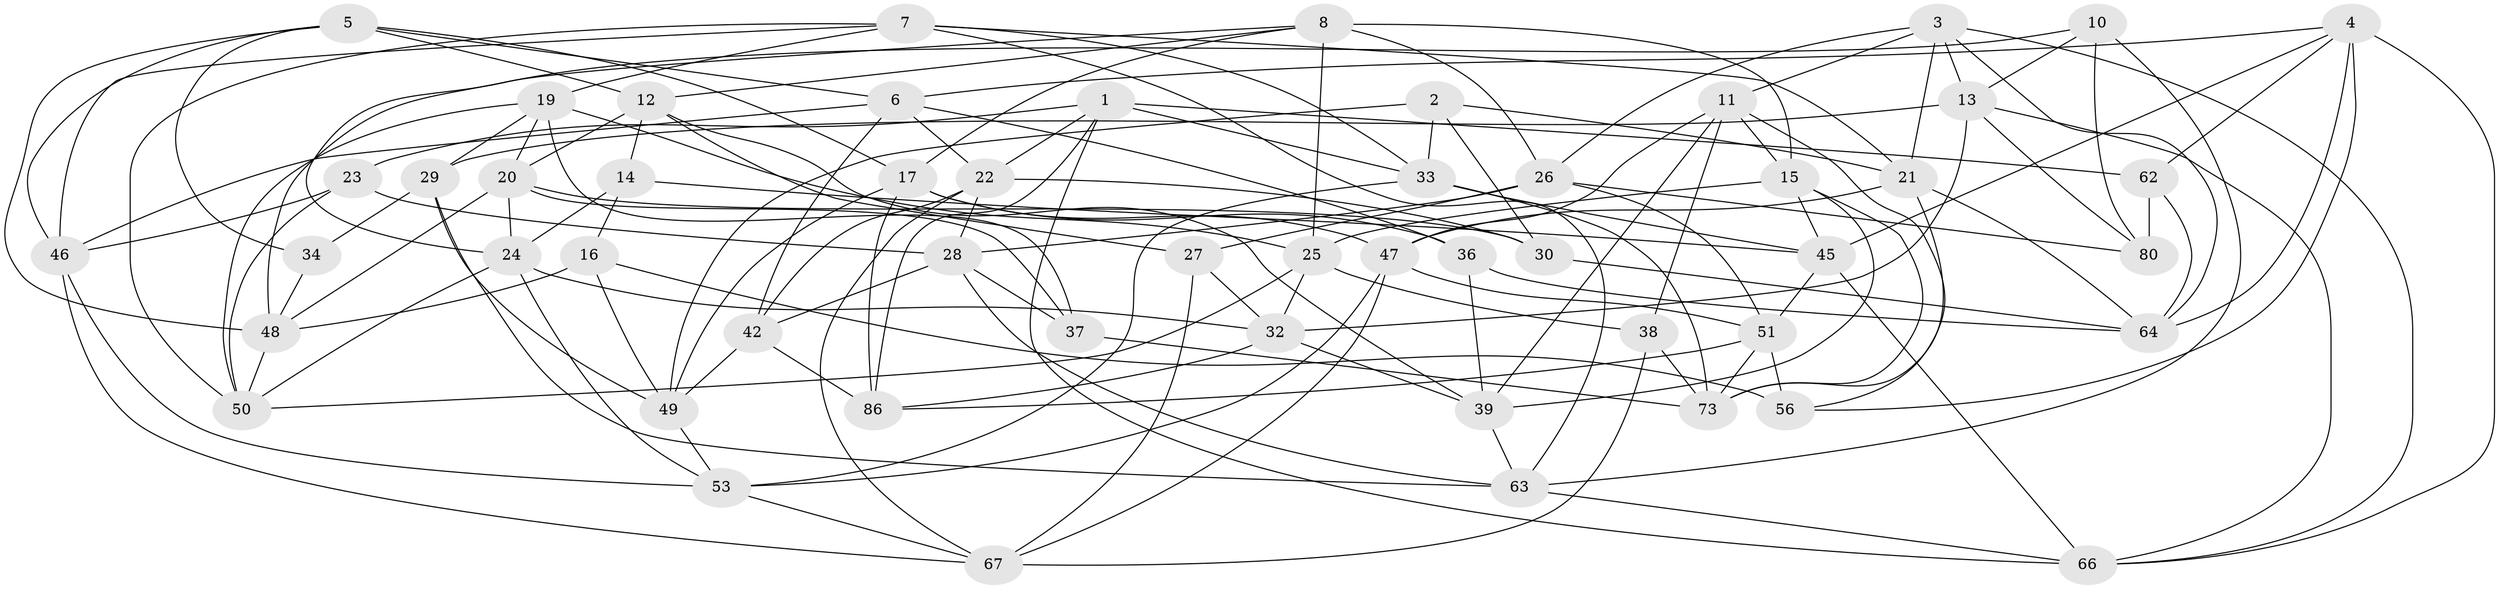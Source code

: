 // Generated by graph-tools (version 1.1) at 2025/52/02/27/25 19:52:28]
// undirected, 53 vertices, 143 edges
graph export_dot {
graph [start="1"]
  node [color=gray90,style=filled];
  1 [super="+58"];
  2;
  3 [super="+84"];
  4 [super="+9"];
  5 [super="+72"];
  6 [super="+35"];
  7 [super="+57"];
  8 [super="+70"];
  10;
  11 [super="+43"];
  12 [super="+44"];
  13 [super="+18"];
  14;
  15 [super="+81"];
  16;
  17 [super="+77"];
  19 [super="+40"];
  20 [super="+41"];
  21 [super="+61"];
  22 [super="+54"];
  23;
  24 [super="+87"];
  25 [super="+55"];
  26 [super="+31"];
  27;
  28 [super="+59"];
  29 [super="+76"];
  30;
  32 [super="+52"];
  33 [super="+75"];
  34;
  36;
  37;
  38;
  39 [super="+71"];
  42 [super="+89"];
  45 [super="+78"];
  46 [super="+90"];
  47 [super="+69"];
  48 [super="+85"];
  49 [super="+91"];
  50 [super="+74"];
  51 [super="+65"];
  53 [super="+60"];
  56;
  62;
  63 [super="+68"];
  64 [super="+79"];
  66 [super="+82"];
  67 [super="+88"];
  73 [super="+83"];
  80;
  86 [super="+92"];
  1 -- 23;
  1 -- 22;
  1 -- 66;
  1 -- 62;
  1 -- 86;
  1 -- 33;
  2 -- 30;
  2 -- 49;
  2 -- 21;
  2 -- 33;
  3 -- 64;
  3 -- 26;
  3 -- 13;
  3 -- 11;
  3 -- 66;
  3 -- 21;
  4 -- 62;
  4 -- 56;
  4 -- 6;
  4 -- 64;
  4 -- 66;
  4 -- 45;
  5 -- 12;
  5 -- 34;
  5 -- 46;
  5 -- 6;
  5 -- 17;
  5 -- 48;
  6 -- 42;
  6 -- 22;
  6 -- 36;
  6 -- 46;
  7 -- 19;
  7 -- 33;
  7 -- 21;
  7 -- 50;
  7 -- 63;
  7 -- 46;
  8 -- 25;
  8 -- 26;
  8 -- 17;
  8 -- 24;
  8 -- 12;
  8 -- 15;
  10 -- 48;
  10 -- 80;
  10 -- 13;
  10 -- 63;
  11 -- 38;
  11 -- 15;
  11 -- 56;
  11 -- 47;
  11 -- 39;
  12 -- 27;
  12 -- 20;
  12 -- 14;
  12 -- 39;
  13 -- 29;
  13 -- 66;
  13 -- 32;
  13 -- 80;
  14 -- 45;
  14 -- 16;
  14 -- 24;
  15 -- 39;
  15 -- 45;
  15 -- 73;
  15 -- 25;
  16 -- 56;
  16 -- 49;
  16 -- 48;
  17 -- 47;
  17 -- 36;
  17 -- 49;
  17 -- 86;
  19 -- 29;
  19 -- 50;
  19 -- 25;
  19 -- 20;
  19 -- 37;
  20 -- 37;
  20 -- 48;
  20 -- 30;
  20 -- 24;
  21 -- 73;
  21 -- 64;
  21 -- 47;
  22 -- 30;
  22 -- 67;
  22 -- 28;
  22 -- 42;
  23 -- 46;
  23 -- 28;
  23 -- 50;
  24 -- 53;
  24 -- 50;
  24 -- 32;
  25 -- 38;
  25 -- 50;
  25 -- 32;
  26 -- 28;
  26 -- 27;
  26 -- 80;
  26 -- 51;
  27 -- 67;
  27 -- 32;
  28 -- 42;
  28 -- 63;
  28 -- 37;
  29 -- 34 [weight=2];
  29 -- 63;
  29 -- 49;
  30 -- 64;
  32 -- 86;
  32 -- 39;
  33 -- 45;
  33 -- 73;
  33 -- 53;
  34 -- 48;
  36 -- 64;
  36 -- 39;
  37 -- 73;
  38 -- 73;
  38 -- 67;
  39 -- 63;
  42 -- 86 [weight=2];
  42 -- 49;
  45 -- 66;
  45 -- 51;
  46 -- 67;
  46 -- 53;
  47 -- 67;
  47 -- 51;
  47 -- 53;
  48 -- 50;
  49 -- 53;
  51 -- 86;
  51 -- 56;
  51 -- 73;
  53 -- 67;
  62 -- 80;
  62 -- 64;
  63 -- 66;
}
